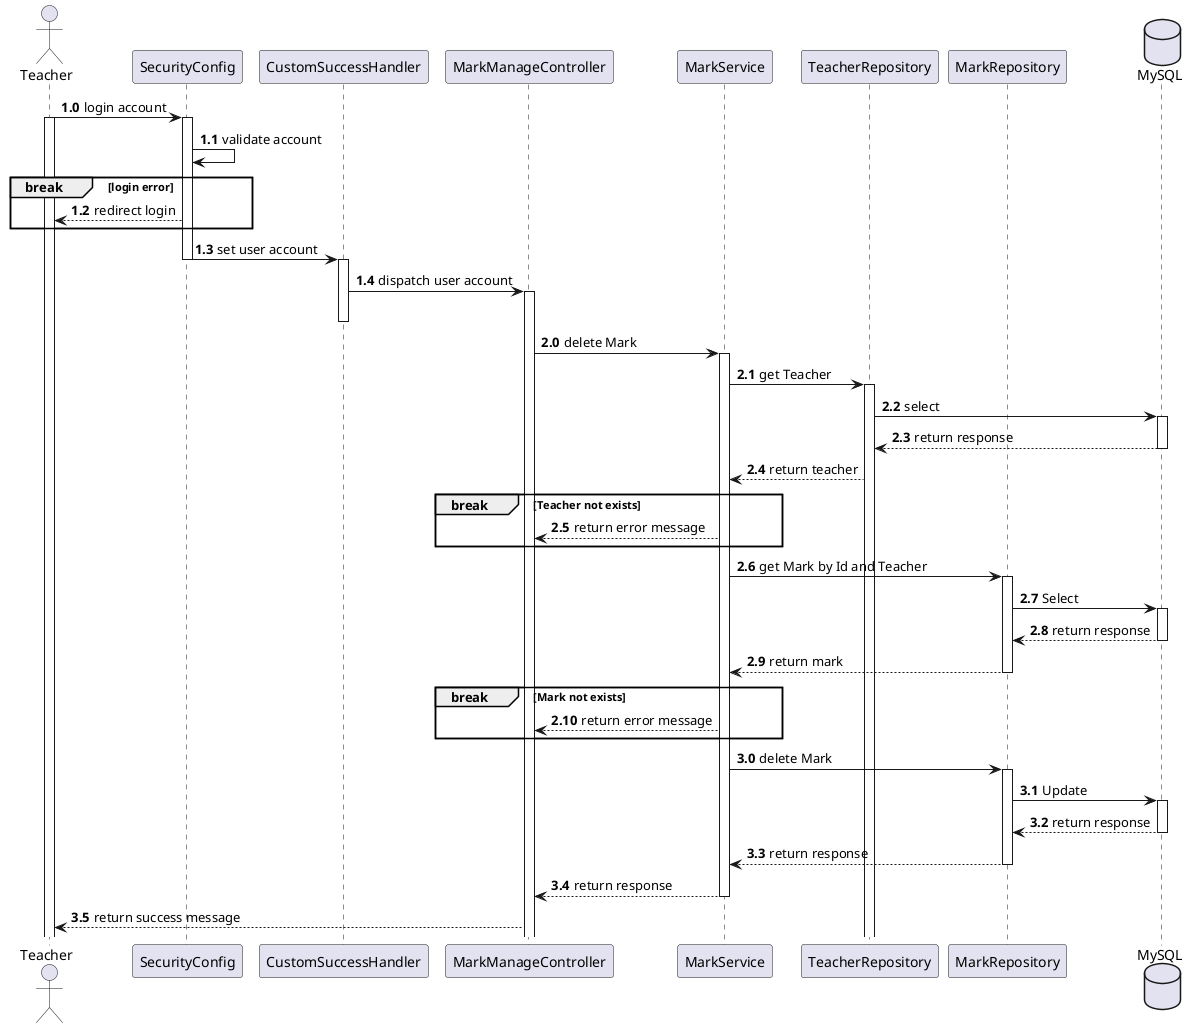 @startuml
Actor Teacher
participant SecurityConfig
participant CustomSuccessHandler
participant MarkManageController
participant MarkService
participant TeacherRepository
participant MarkRepository
database MySQL

autonumber 1.0
Teacher -> SecurityConfig: login account

activate Teacher
activate SecurityConfig
autonumber 1.1
SecurityConfig -> SecurityConfig: validate account
break login error
SecurityConfig --> Teacher: redirect login
end
SecurityConfig -> CustomSuccessHandler: set user account
deactivate SecurityConfig
activate CustomSuccessHandler
CustomSuccessHandler -> MarkManageController: dispatch user account
activate MarkManageController
deactivate CustomSuccessHandler
autonumber 2.0
MarkManageController -> MarkService : delete Mark
activate MarkService
MarkService -> TeacherRepository: get Teacher
activate TeacherRepository
TeacherRepository -> MySQL: select
activate MySQL
MySQL --> TeacherRepository: return response
deactivate MySQL
TeacherRepository --> MarkService: return teacher
break Teacher not exists
MarkService --> MarkManageController: return error message
end


MarkService -> MarkRepository: get Mark by Id and Teacher
activate MarkRepository
MarkRepository -> MySQL: Select
activate MySQL
MySQL --> MarkRepository: return response
deactivate MySQL
MarkRepository --> MarkService: return mark
deactivate MarkRepository
break Mark not exists
MarkService --> MarkManageController: return error message
end
autonumber 3.0
MarkService -> MarkRepository: delete Mark
activate MarkRepository
MarkRepository -> MySQL: Update
activate MySQL
MySQL --> MarkRepository: return response
deactivate MySQL
MarkRepository --> MarkService: return response
deactivate MarkRepository
MarkService --> MarkManageController: return response
deactivate MarkService
MarkManageController --> Teacher: return success message
@enduml